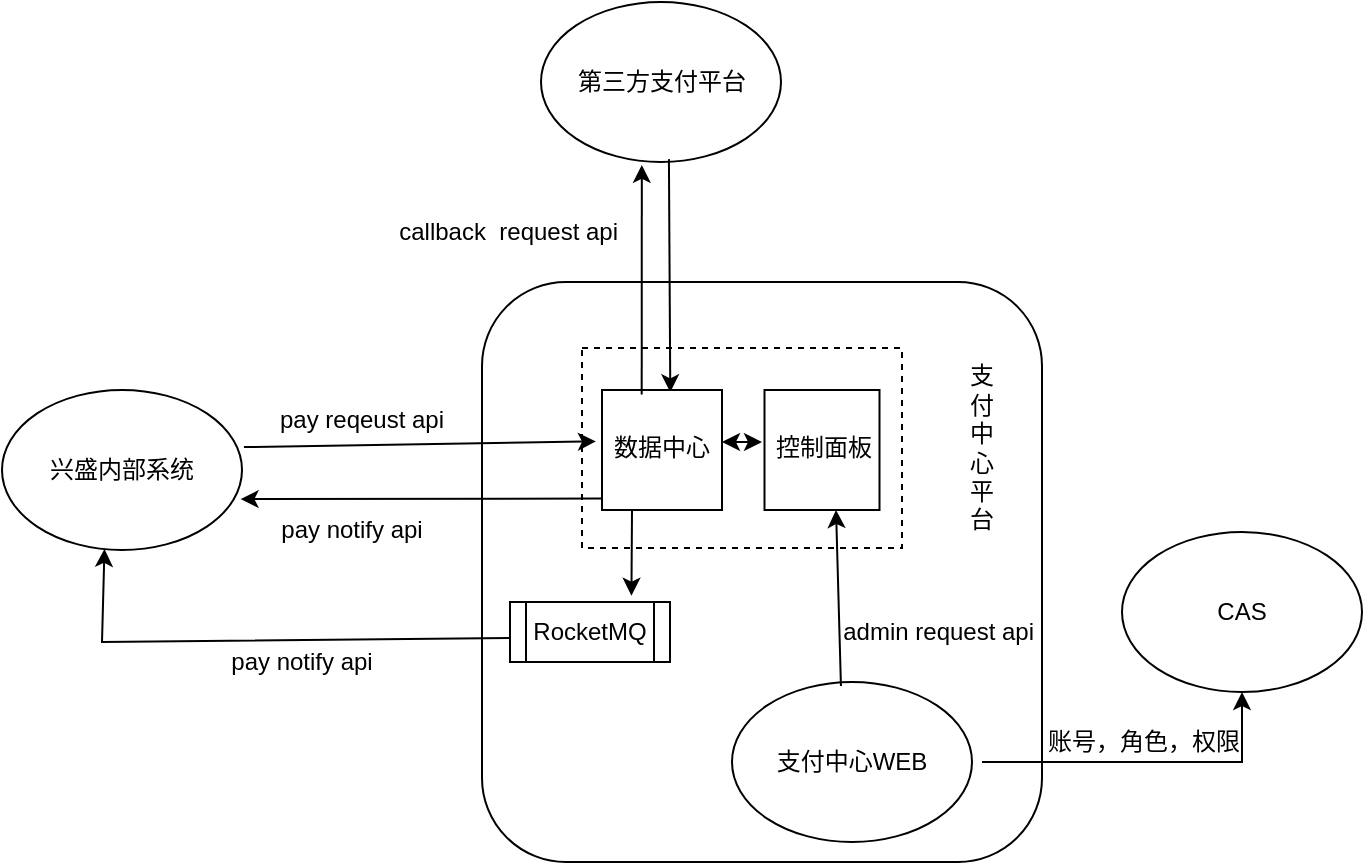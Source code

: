 <mxfile version="24.5.4" type="github">
  <diagram name="第 1 页" id="GJu2xxcoTFwMfSf1zXex">
    <mxGraphModel dx="819" dy="426" grid="1" gridSize="10" guides="1" tooltips="1" connect="1" arrows="1" fold="1" page="1" pageScale="1" pageWidth="827" pageHeight="1169" math="0" shadow="0">
      <root>
        <mxCell id="0" />
        <mxCell id="1" parent="0" />
        <mxCell id="ucPU0BhQU4PBDt9Wd7j5-8" value="" style="rounded=1;whiteSpace=wrap;html=1;" vertex="1" parent="1">
          <mxGeometry x="340" y="200" width="280" height="290" as="geometry" />
        </mxCell>
        <mxCell id="ucPU0BhQU4PBDt9Wd7j5-1" value="" style="rounded=0;whiteSpace=wrap;html=1;dashed=1;" vertex="1" parent="1">
          <mxGeometry x="390" y="233" width="160" height="100" as="geometry" />
        </mxCell>
        <mxCell id="ucPU0BhQU4PBDt9Wd7j5-2" value="兴盛内部系统" style="ellipse;whiteSpace=wrap;html=1;" vertex="1" parent="1">
          <mxGeometry x="100" y="254" width="120" height="80" as="geometry" />
        </mxCell>
        <mxCell id="ucPU0BhQU4PBDt9Wd7j5-3" value="支付中心WEB" style="ellipse;whiteSpace=wrap;html=1;" vertex="1" parent="1">
          <mxGeometry x="465" y="400" width="120" height="80" as="geometry" />
        </mxCell>
        <mxCell id="ucPU0BhQU4PBDt9Wd7j5-4" value="第三方支付平台" style="ellipse;whiteSpace=wrap;html=1;" vertex="1" parent="1">
          <mxGeometry x="369.5" y="60" width="120" height="80" as="geometry" />
        </mxCell>
        <mxCell id="ucPU0BhQU4PBDt9Wd7j5-5" value="" style="endArrow=classic;html=1;rounded=0;entryX=-0.042;entryY=0.39;entryDx=0;entryDy=0;exitX=1.008;exitY=0.357;exitDx=0;exitDy=0;exitPerimeter=0;entryPerimeter=0;" edge="1" parent="1" source="ucPU0BhQU4PBDt9Wd7j5-2" target="ucPU0BhQU4PBDt9Wd7j5-19">
          <mxGeometry width="50" height="50" relative="1" as="geometry">
            <mxPoint x="240" y="260" as="sourcePoint" />
            <mxPoint x="290" y="210" as="targetPoint" />
          </mxGeometry>
        </mxCell>
        <mxCell id="ucPU0BhQU4PBDt9Wd7j5-6" value="" style="endArrow=classic;html=1;rounded=0;exitX=0.533;exitY=0.982;exitDx=0;exitDy=0;exitPerimeter=0;entryX=0.569;entryY=0.019;entryDx=0;entryDy=0;entryPerimeter=0;" edge="1" parent="1" source="ucPU0BhQU4PBDt9Wd7j5-4" target="ucPU0BhQU4PBDt9Wd7j5-17">
          <mxGeometry width="50" height="50" relative="1" as="geometry">
            <mxPoint x="450" y="220" as="sourcePoint" />
            <mxPoint x="433" y="250" as="targetPoint" />
          </mxGeometry>
        </mxCell>
        <mxCell id="ucPU0BhQU4PBDt9Wd7j5-7" value="" style="endArrow=classic;html=1;rounded=0;entryX=0.622;entryY=1;entryDx=0;entryDy=0;entryPerimeter=0;exitX=0.454;exitY=0.025;exitDx=0;exitDy=0;exitPerimeter=0;" edge="1" parent="1" source="ucPU0BhQU4PBDt9Wd7j5-3" target="ucPU0BhQU4PBDt9Wd7j5-18">
          <mxGeometry width="50" height="50" relative="1" as="geometry">
            <mxPoint x="440" y="390" as="sourcePoint" />
            <mxPoint x="490" y="340" as="targetPoint" />
          </mxGeometry>
        </mxCell>
        <mxCell id="ucPU0BhQU4PBDt9Wd7j5-9" value="支&lt;div&gt;付&lt;/div&gt;&lt;div&gt;中&lt;/div&gt;&lt;div&gt;心&lt;/div&gt;&lt;div&gt;平&lt;/div&gt;&lt;div&gt;台&lt;/div&gt;" style="text;html=1;align=center;verticalAlign=middle;whiteSpace=wrap;rounded=0;" vertex="1" parent="1">
          <mxGeometry x="560" y="268" width="60" height="30" as="geometry" />
        </mxCell>
        <mxCell id="ucPU0BhQU4PBDt9Wd7j5-11" value="" style="endArrow=classic;html=1;rounded=0;exitX=0.007;exitY=0.905;exitDx=0;exitDy=0;entryX=0.994;entryY=0.657;entryDx=0;entryDy=0;entryPerimeter=0;exitPerimeter=0;" edge="1" parent="1" source="ucPU0BhQU4PBDt9Wd7j5-17">
          <mxGeometry width="50" height="50" relative="1" as="geometry">
            <mxPoint x="400.42" y="311.98" as="sourcePoint" />
            <mxPoint x="219.28" y="308.56" as="targetPoint" />
          </mxGeometry>
        </mxCell>
        <mxCell id="ucPU0BhQU4PBDt9Wd7j5-12" value="pay reqeust api" style="text;html=1;align=center;verticalAlign=middle;whiteSpace=wrap;rounded=0;" vertex="1" parent="1">
          <mxGeometry x="220" y="254" width="120" height="30" as="geometry" />
        </mxCell>
        <mxCell id="ucPU0BhQU4PBDt9Wd7j5-13" value="admin request api&amp;nbsp;" style="text;html=1;align=center;verticalAlign=middle;whiteSpace=wrap;rounded=0;" vertex="1" parent="1">
          <mxGeometry x="500" y="360" width="140" height="30" as="geometry" />
        </mxCell>
        <mxCell id="ucPU0BhQU4PBDt9Wd7j5-14" value="callback&amp;nbsp; request api&amp;nbsp;" style="text;html=1;align=center;verticalAlign=middle;whiteSpace=wrap;rounded=0;" vertex="1" parent="1">
          <mxGeometry x="270" y="160" width="170" height="30" as="geometry" />
        </mxCell>
        <mxCell id="ucPU0BhQU4PBDt9Wd7j5-15" value="pay notify api" style="text;html=1;align=center;verticalAlign=middle;whiteSpace=wrap;rounded=0;" vertex="1" parent="1">
          <mxGeometry x="230" y="309" width="90" height="30" as="geometry" />
        </mxCell>
        <mxCell id="ucPU0BhQU4PBDt9Wd7j5-17" value="" style="rounded=0;whiteSpace=wrap;html=1;" vertex="1" parent="1">
          <mxGeometry x="400" y="254" width="60" height="60" as="geometry" />
        </mxCell>
        <mxCell id="ucPU0BhQU4PBDt9Wd7j5-18" value="" style="rounded=0;whiteSpace=wrap;html=1;" vertex="1" parent="1">
          <mxGeometry x="481.25" y="254" width="57.5" height="60" as="geometry" />
        </mxCell>
        <mxCell id="ucPU0BhQU4PBDt9Wd7j5-19" value="数据中心" style="text;html=1;align=center;verticalAlign=middle;whiteSpace=wrap;rounded=0;" vertex="1" parent="1">
          <mxGeometry x="399.5" y="268" width="60" height="30" as="geometry" />
        </mxCell>
        <mxCell id="ucPU0BhQU4PBDt9Wd7j5-20" value="控制面板" style="text;html=1;align=center;verticalAlign=middle;whiteSpace=wrap;rounded=0;" vertex="1" parent="1">
          <mxGeometry x="481.25" y="268" width="60" height="30" as="geometry" />
        </mxCell>
        <mxCell id="ucPU0BhQU4PBDt9Wd7j5-21" value="RocketMQ" style="shape=process;whiteSpace=wrap;html=1;backgroundOutline=1;" vertex="1" parent="1">
          <mxGeometry x="354" y="360" width="80" height="30" as="geometry" />
        </mxCell>
        <mxCell id="ucPU0BhQU4PBDt9Wd7j5-22" value="CAS" style="ellipse;whiteSpace=wrap;html=1;" vertex="1" parent="1">
          <mxGeometry x="660" y="325" width="120" height="80" as="geometry" />
        </mxCell>
        <mxCell id="ucPU0BhQU4PBDt9Wd7j5-23" value="" style="endArrow=classic;html=1;rounded=0;entryX=0.5;entryY=1;entryDx=0;entryDy=0;" edge="1" parent="1" target="ucPU0BhQU4PBDt9Wd7j5-22">
          <mxGeometry width="50" height="50" relative="1" as="geometry">
            <mxPoint x="590" y="440" as="sourcePoint" />
            <mxPoint x="580" y="390" as="targetPoint" />
            <Array as="points">
              <mxPoint x="720" y="440" />
            </Array>
          </mxGeometry>
        </mxCell>
        <mxCell id="ucPU0BhQU4PBDt9Wd7j5-24" value="账号，角色，权限" style="text;html=1;align=center;verticalAlign=middle;whiteSpace=wrap;rounded=0;" vertex="1" parent="1">
          <mxGeometry x="606" y="415" width="130" height="30" as="geometry" />
        </mxCell>
        <mxCell id="ucPU0BhQU4PBDt9Wd7j5-26" value="" style="endArrow=classic;html=1;rounded=0;exitX=-0.004;exitY=0.6;exitDx=0;exitDy=0;exitPerimeter=0;entryX=0.427;entryY=0.993;entryDx=0;entryDy=0;entryPerimeter=0;" edge="1" parent="1" source="ucPU0BhQU4PBDt9Wd7j5-21" target="ucPU0BhQU4PBDt9Wd7j5-2">
          <mxGeometry width="50" height="50" relative="1" as="geometry">
            <mxPoint x="100" y="380" as="sourcePoint" />
            <mxPoint x="150" y="340" as="targetPoint" />
            <Array as="points">
              <mxPoint x="150" y="380" />
            </Array>
          </mxGeometry>
        </mxCell>
        <mxCell id="ucPU0BhQU4PBDt9Wd7j5-27" value="pay notify api" style="text;html=1;align=center;verticalAlign=middle;whiteSpace=wrap;rounded=0;" vertex="1" parent="1">
          <mxGeometry x="210" y="375" width="80" height="30" as="geometry" />
        </mxCell>
        <mxCell id="ucPU0BhQU4PBDt9Wd7j5-30" value="" style="endArrow=classic;html=1;rounded=0;exitX=0.25;exitY=1;exitDx=0;exitDy=0;entryX=0.759;entryY=-0.105;entryDx=0;entryDy=0;entryPerimeter=0;" edge="1" parent="1" source="ucPU0BhQU4PBDt9Wd7j5-17" target="ucPU0BhQU4PBDt9Wd7j5-21">
          <mxGeometry width="50" height="50" relative="1" as="geometry">
            <mxPoint x="430" y="370" as="sourcePoint" />
            <mxPoint x="411" y="350" as="targetPoint" />
          </mxGeometry>
        </mxCell>
        <mxCell id="ucPU0BhQU4PBDt9Wd7j5-31" value="" style="endArrow=classic;startArrow=classic;html=1;rounded=0;" edge="1" parent="1">
          <mxGeometry width="50" height="50" relative="1" as="geometry">
            <mxPoint x="460" y="280" as="sourcePoint" />
            <mxPoint x="480" y="280" as="targetPoint" />
          </mxGeometry>
        </mxCell>
        <mxCell id="ucPU0BhQU4PBDt9Wd7j5-32" value="" style="endArrow=classic;html=1;rounded=0;exitX=0.331;exitY=0.038;exitDx=0;exitDy=0;exitPerimeter=0;entryX=0.42;entryY=1.018;entryDx=0;entryDy=0;entryPerimeter=0;" edge="1" parent="1" source="ucPU0BhQU4PBDt9Wd7j5-17" target="ucPU0BhQU4PBDt9Wd7j5-4">
          <mxGeometry width="50" height="50" relative="1" as="geometry">
            <mxPoint x="390" y="190" as="sourcePoint" />
            <mxPoint x="440" y="140" as="targetPoint" />
          </mxGeometry>
        </mxCell>
      </root>
    </mxGraphModel>
  </diagram>
</mxfile>
